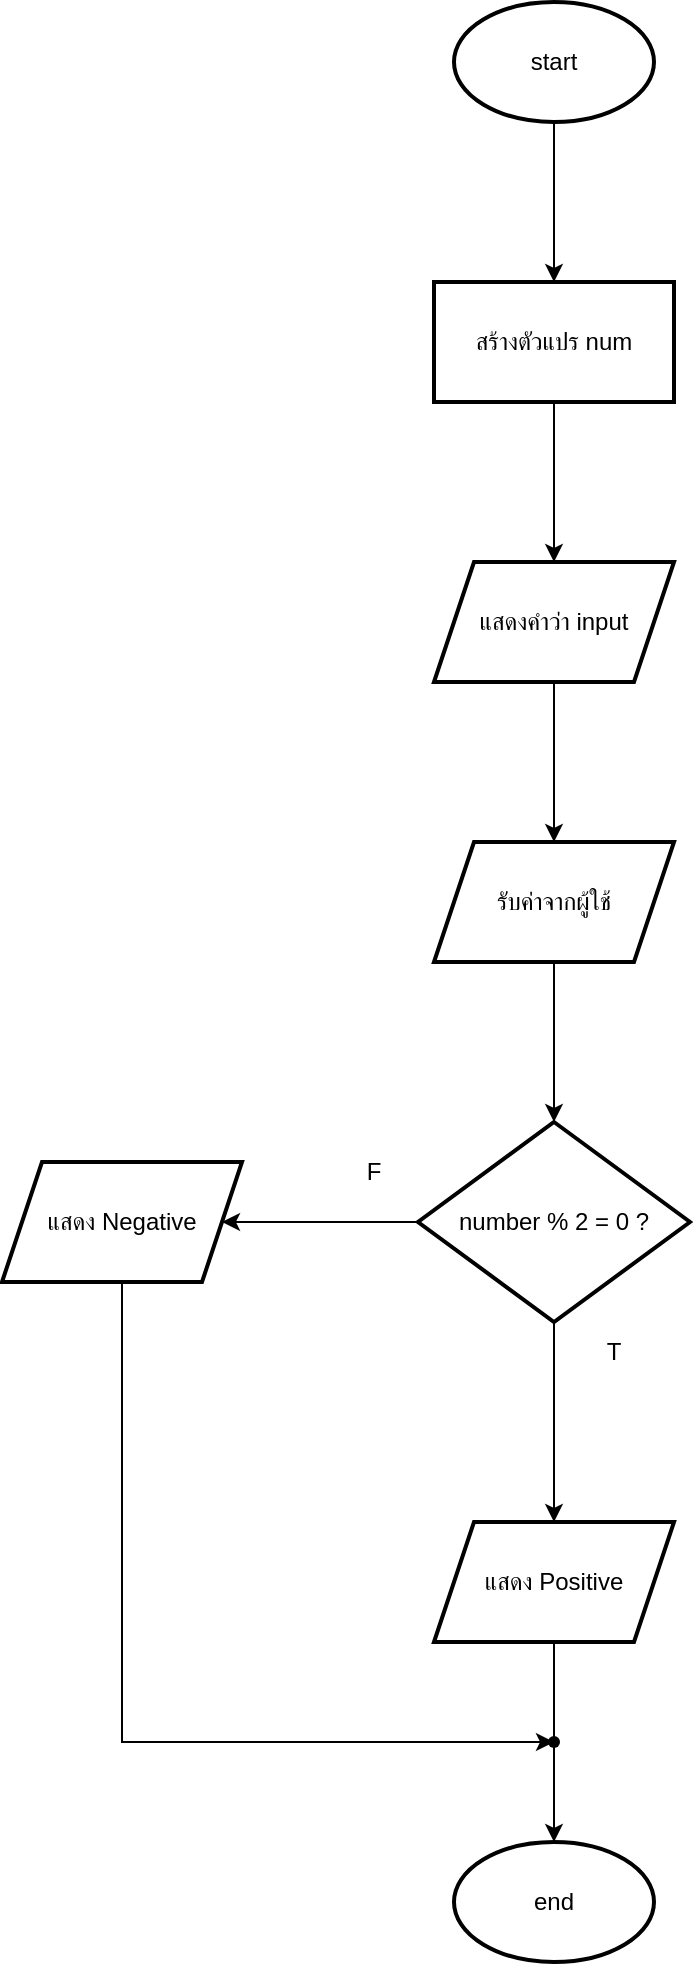 <mxfile version="25.0.3">
  <diagram name="หน้า-1" id="K36vuHmKSKxWBKcsfeLT">
    <mxGraphModel dx="1034" dy="446" grid="1" gridSize="10" guides="1" tooltips="1" connect="1" arrows="1" fold="1" page="1" pageScale="1" pageWidth="827" pageHeight="1169" math="0" shadow="0">
      <root>
        <mxCell id="0" />
        <mxCell id="1" parent="0" />
        <mxCell id="0OGlP7ngL8ONjYJPDU6S-4" value="" style="edgeStyle=orthogonalEdgeStyle;rounded=0;orthogonalLoop=1;jettySize=auto;html=1;" edge="1" parent="1" source="0OGlP7ngL8ONjYJPDU6S-2" target="0OGlP7ngL8ONjYJPDU6S-3">
          <mxGeometry relative="1" as="geometry" />
        </mxCell>
        <mxCell id="0OGlP7ngL8ONjYJPDU6S-2" value="start" style="strokeWidth=2;html=1;shape=mxgraph.flowchart.start_1;whiteSpace=wrap;" vertex="1" parent="1">
          <mxGeometry x="364" y="60" width="100" height="60" as="geometry" />
        </mxCell>
        <mxCell id="0OGlP7ngL8ONjYJPDU6S-6" value="" style="edgeStyle=orthogonalEdgeStyle;rounded=0;orthogonalLoop=1;jettySize=auto;html=1;" edge="1" parent="1" source="0OGlP7ngL8ONjYJPDU6S-3" target="0OGlP7ngL8ONjYJPDU6S-5">
          <mxGeometry relative="1" as="geometry" />
        </mxCell>
        <mxCell id="0OGlP7ngL8ONjYJPDU6S-3" value="สร้างตัวแปร num" style="whiteSpace=wrap;html=1;strokeWidth=2;" vertex="1" parent="1">
          <mxGeometry x="354" y="200" width="120" height="60" as="geometry" />
        </mxCell>
        <mxCell id="0OGlP7ngL8ONjYJPDU6S-8" value="" style="edgeStyle=orthogonalEdgeStyle;rounded=0;orthogonalLoop=1;jettySize=auto;html=1;" edge="1" parent="1" source="0OGlP7ngL8ONjYJPDU6S-5" target="0OGlP7ngL8ONjYJPDU6S-7">
          <mxGeometry relative="1" as="geometry" />
        </mxCell>
        <mxCell id="0OGlP7ngL8ONjYJPDU6S-5" value="แสดงคำว่า input" style="shape=parallelogram;perimeter=parallelogramPerimeter;whiteSpace=wrap;html=1;fixedSize=1;strokeWidth=2;" vertex="1" parent="1">
          <mxGeometry x="354" y="340" width="120" height="60" as="geometry" />
        </mxCell>
        <mxCell id="0OGlP7ngL8ONjYJPDU6S-12" value="" style="edgeStyle=orthogonalEdgeStyle;rounded=0;orthogonalLoop=1;jettySize=auto;html=1;" edge="1" parent="1" source="0OGlP7ngL8ONjYJPDU6S-7" target="0OGlP7ngL8ONjYJPDU6S-11">
          <mxGeometry relative="1" as="geometry" />
        </mxCell>
        <mxCell id="0OGlP7ngL8ONjYJPDU6S-7" value="รับค่าจากผู้ใช้" style="shape=parallelogram;perimeter=parallelogramPerimeter;whiteSpace=wrap;html=1;fixedSize=1;strokeWidth=2;" vertex="1" parent="1">
          <mxGeometry x="354" y="480" width="120" height="60" as="geometry" />
        </mxCell>
        <mxCell id="0OGlP7ngL8ONjYJPDU6S-14" value="" style="edgeStyle=orthogonalEdgeStyle;rounded=0;orthogonalLoop=1;jettySize=auto;html=1;" edge="1" parent="1" source="0OGlP7ngL8ONjYJPDU6S-11" target="0OGlP7ngL8ONjYJPDU6S-13">
          <mxGeometry relative="1" as="geometry" />
        </mxCell>
        <mxCell id="0OGlP7ngL8ONjYJPDU6S-16" value="" style="edgeStyle=orthogonalEdgeStyle;rounded=0;orthogonalLoop=1;jettySize=auto;html=1;" edge="1" parent="1" source="0OGlP7ngL8ONjYJPDU6S-11" target="0OGlP7ngL8ONjYJPDU6S-15">
          <mxGeometry relative="1" as="geometry" />
        </mxCell>
        <mxCell id="0OGlP7ngL8ONjYJPDU6S-11" value="number % 2 = 0 ?" style="rhombus;whiteSpace=wrap;html=1;strokeWidth=2;" vertex="1" parent="1">
          <mxGeometry x="346" y="620" width="136" height="100" as="geometry" />
        </mxCell>
        <mxCell id="0OGlP7ngL8ONjYJPDU6S-20" value="" style="edgeStyle=orthogonalEdgeStyle;rounded=0;orthogonalLoop=1;jettySize=auto;html=1;" edge="1" parent="1" source="0OGlP7ngL8ONjYJPDU6S-13" target="0OGlP7ngL8ONjYJPDU6S-19">
          <mxGeometry relative="1" as="geometry" />
        </mxCell>
        <mxCell id="0OGlP7ngL8ONjYJPDU6S-13" value="แสดง Positive" style="shape=parallelogram;perimeter=parallelogramPerimeter;whiteSpace=wrap;html=1;fixedSize=1;strokeWidth=2;" vertex="1" parent="1">
          <mxGeometry x="354" y="820" width="120" height="60" as="geometry" />
        </mxCell>
        <mxCell id="0OGlP7ngL8ONjYJPDU6S-15" value="แสดง Negative" style="shape=parallelogram;perimeter=parallelogramPerimeter;whiteSpace=wrap;html=1;fixedSize=1;strokeWidth=2;" vertex="1" parent="1">
          <mxGeometry x="138" y="640" width="120" height="60" as="geometry" />
        </mxCell>
        <mxCell id="0OGlP7ngL8ONjYJPDU6S-17" value="T" style="text;html=1;align=center;verticalAlign=middle;whiteSpace=wrap;rounded=0;" vertex="1" parent="1">
          <mxGeometry x="414" y="720" width="60" height="30" as="geometry" />
        </mxCell>
        <mxCell id="0OGlP7ngL8ONjYJPDU6S-18" value="F" style="text;html=1;align=center;verticalAlign=middle;whiteSpace=wrap;rounded=0;" vertex="1" parent="1">
          <mxGeometry x="294" y="630" width="60" height="30" as="geometry" />
        </mxCell>
        <mxCell id="0OGlP7ngL8ONjYJPDU6S-19" value="end" style="strokeWidth=2;html=1;shape=mxgraph.flowchart.start_1;whiteSpace=wrap;" vertex="1" parent="1">
          <mxGeometry x="364" y="980" width="100" height="60" as="geometry" />
        </mxCell>
        <mxCell id="0OGlP7ngL8ONjYJPDU6S-21" value="" style="shape=waypoint;sketch=0;fillStyle=solid;size=6;pointerEvents=1;points=[];fillColor=none;resizable=0;rotatable=0;perimeter=centerPerimeter;snapToPoint=1;" vertex="1" parent="1">
          <mxGeometry x="404" y="920" width="20" height="20" as="geometry" />
        </mxCell>
        <mxCell id="0OGlP7ngL8ONjYJPDU6S-22" style="edgeStyle=orthogonalEdgeStyle;rounded=0;orthogonalLoop=1;jettySize=auto;html=1;exitX=0.5;exitY=1;exitDx=0;exitDy=0;entryX=0.35;entryY=0.75;entryDx=0;entryDy=0;entryPerimeter=0;" edge="1" parent="1" source="0OGlP7ngL8ONjYJPDU6S-15" target="0OGlP7ngL8ONjYJPDU6S-21">
          <mxGeometry relative="1" as="geometry">
            <Array as="points">
              <mxPoint x="198" y="930" />
            </Array>
          </mxGeometry>
        </mxCell>
      </root>
    </mxGraphModel>
  </diagram>
</mxfile>
